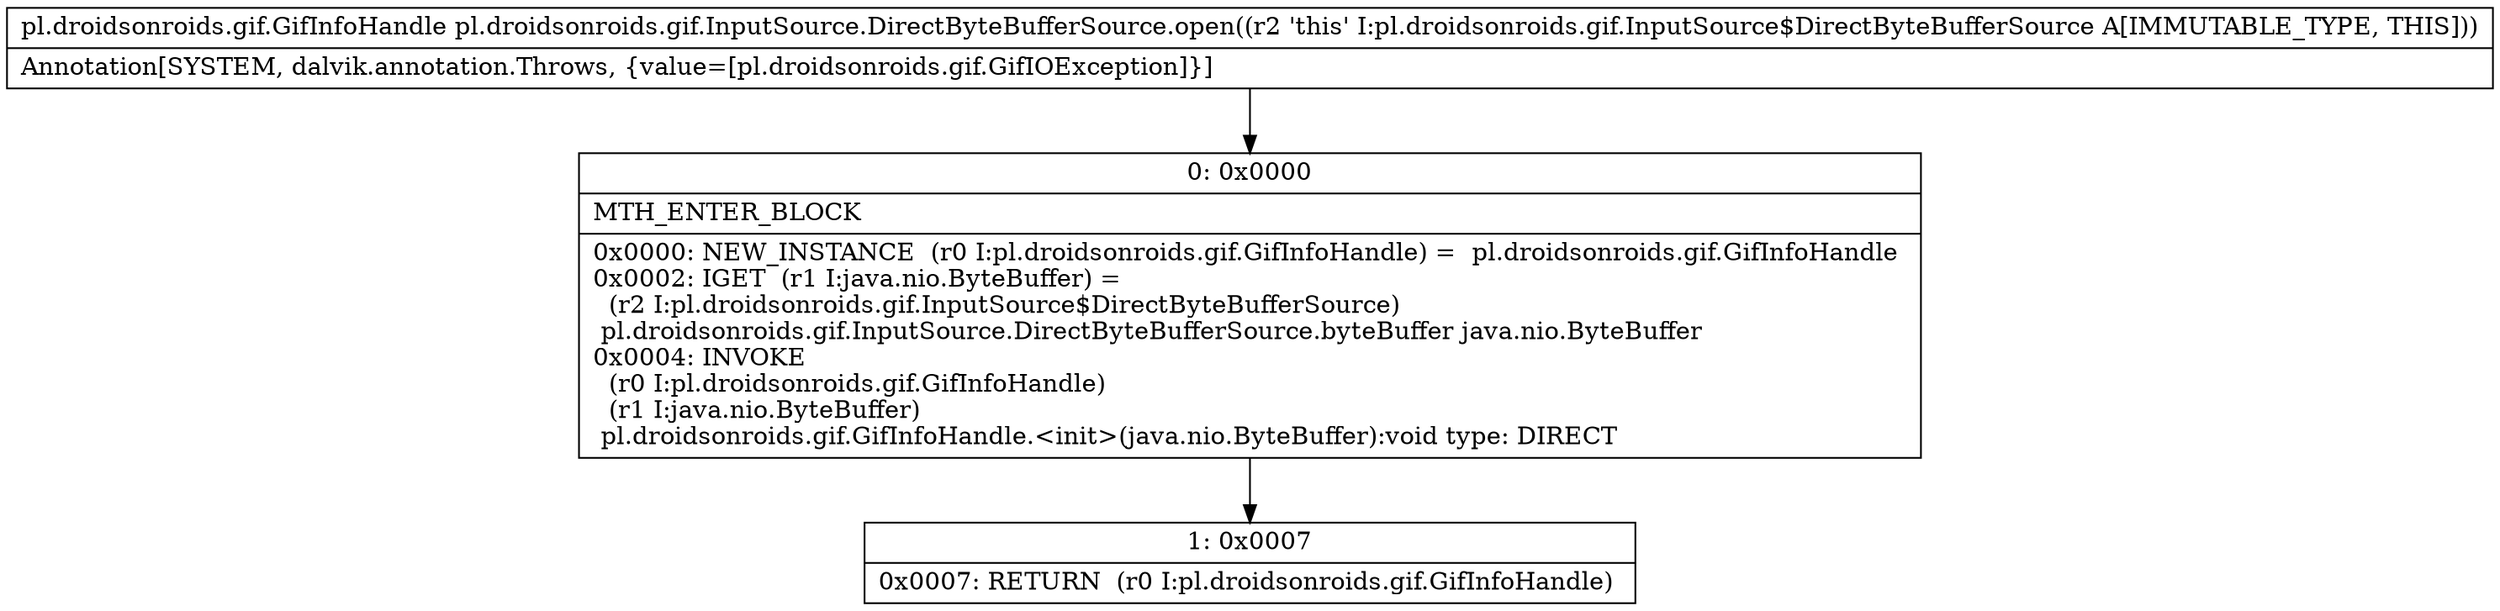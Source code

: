 digraph "CFG forpl.droidsonroids.gif.InputSource.DirectByteBufferSource.open()Lpl\/droidsonroids\/gif\/GifInfoHandle;" {
Node_0 [shape=record,label="{0\:\ 0x0000|MTH_ENTER_BLOCK\l|0x0000: NEW_INSTANCE  (r0 I:pl.droidsonroids.gif.GifInfoHandle) =  pl.droidsonroids.gif.GifInfoHandle \l0x0002: IGET  (r1 I:java.nio.ByteBuffer) = \l  (r2 I:pl.droidsonroids.gif.InputSource$DirectByteBufferSource)\l pl.droidsonroids.gif.InputSource.DirectByteBufferSource.byteBuffer java.nio.ByteBuffer \l0x0004: INVOKE  \l  (r0 I:pl.droidsonroids.gif.GifInfoHandle)\l  (r1 I:java.nio.ByteBuffer)\l pl.droidsonroids.gif.GifInfoHandle.\<init\>(java.nio.ByteBuffer):void type: DIRECT \l}"];
Node_1 [shape=record,label="{1\:\ 0x0007|0x0007: RETURN  (r0 I:pl.droidsonroids.gif.GifInfoHandle) \l}"];
MethodNode[shape=record,label="{pl.droidsonroids.gif.GifInfoHandle pl.droidsonroids.gif.InputSource.DirectByteBufferSource.open((r2 'this' I:pl.droidsonroids.gif.InputSource$DirectByteBufferSource A[IMMUTABLE_TYPE, THIS]))  | Annotation[SYSTEM, dalvik.annotation.Throws, \{value=[pl.droidsonroids.gif.GifIOException]\}]\l}"];
MethodNode -> Node_0;
Node_0 -> Node_1;
}

